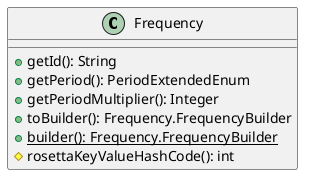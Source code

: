 @startuml

    class Frequency [[Frequency.html]] {
        +getId(): String
        +getPeriod(): PeriodExtendedEnum
        +getPeriodMultiplier(): Integer
        +toBuilder(): Frequency.FrequencyBuilder
        {static} +builder(): Frequency.FrequencyBuilder
        #rosettaKeyValueHashCode(): int
    }

@enduml
